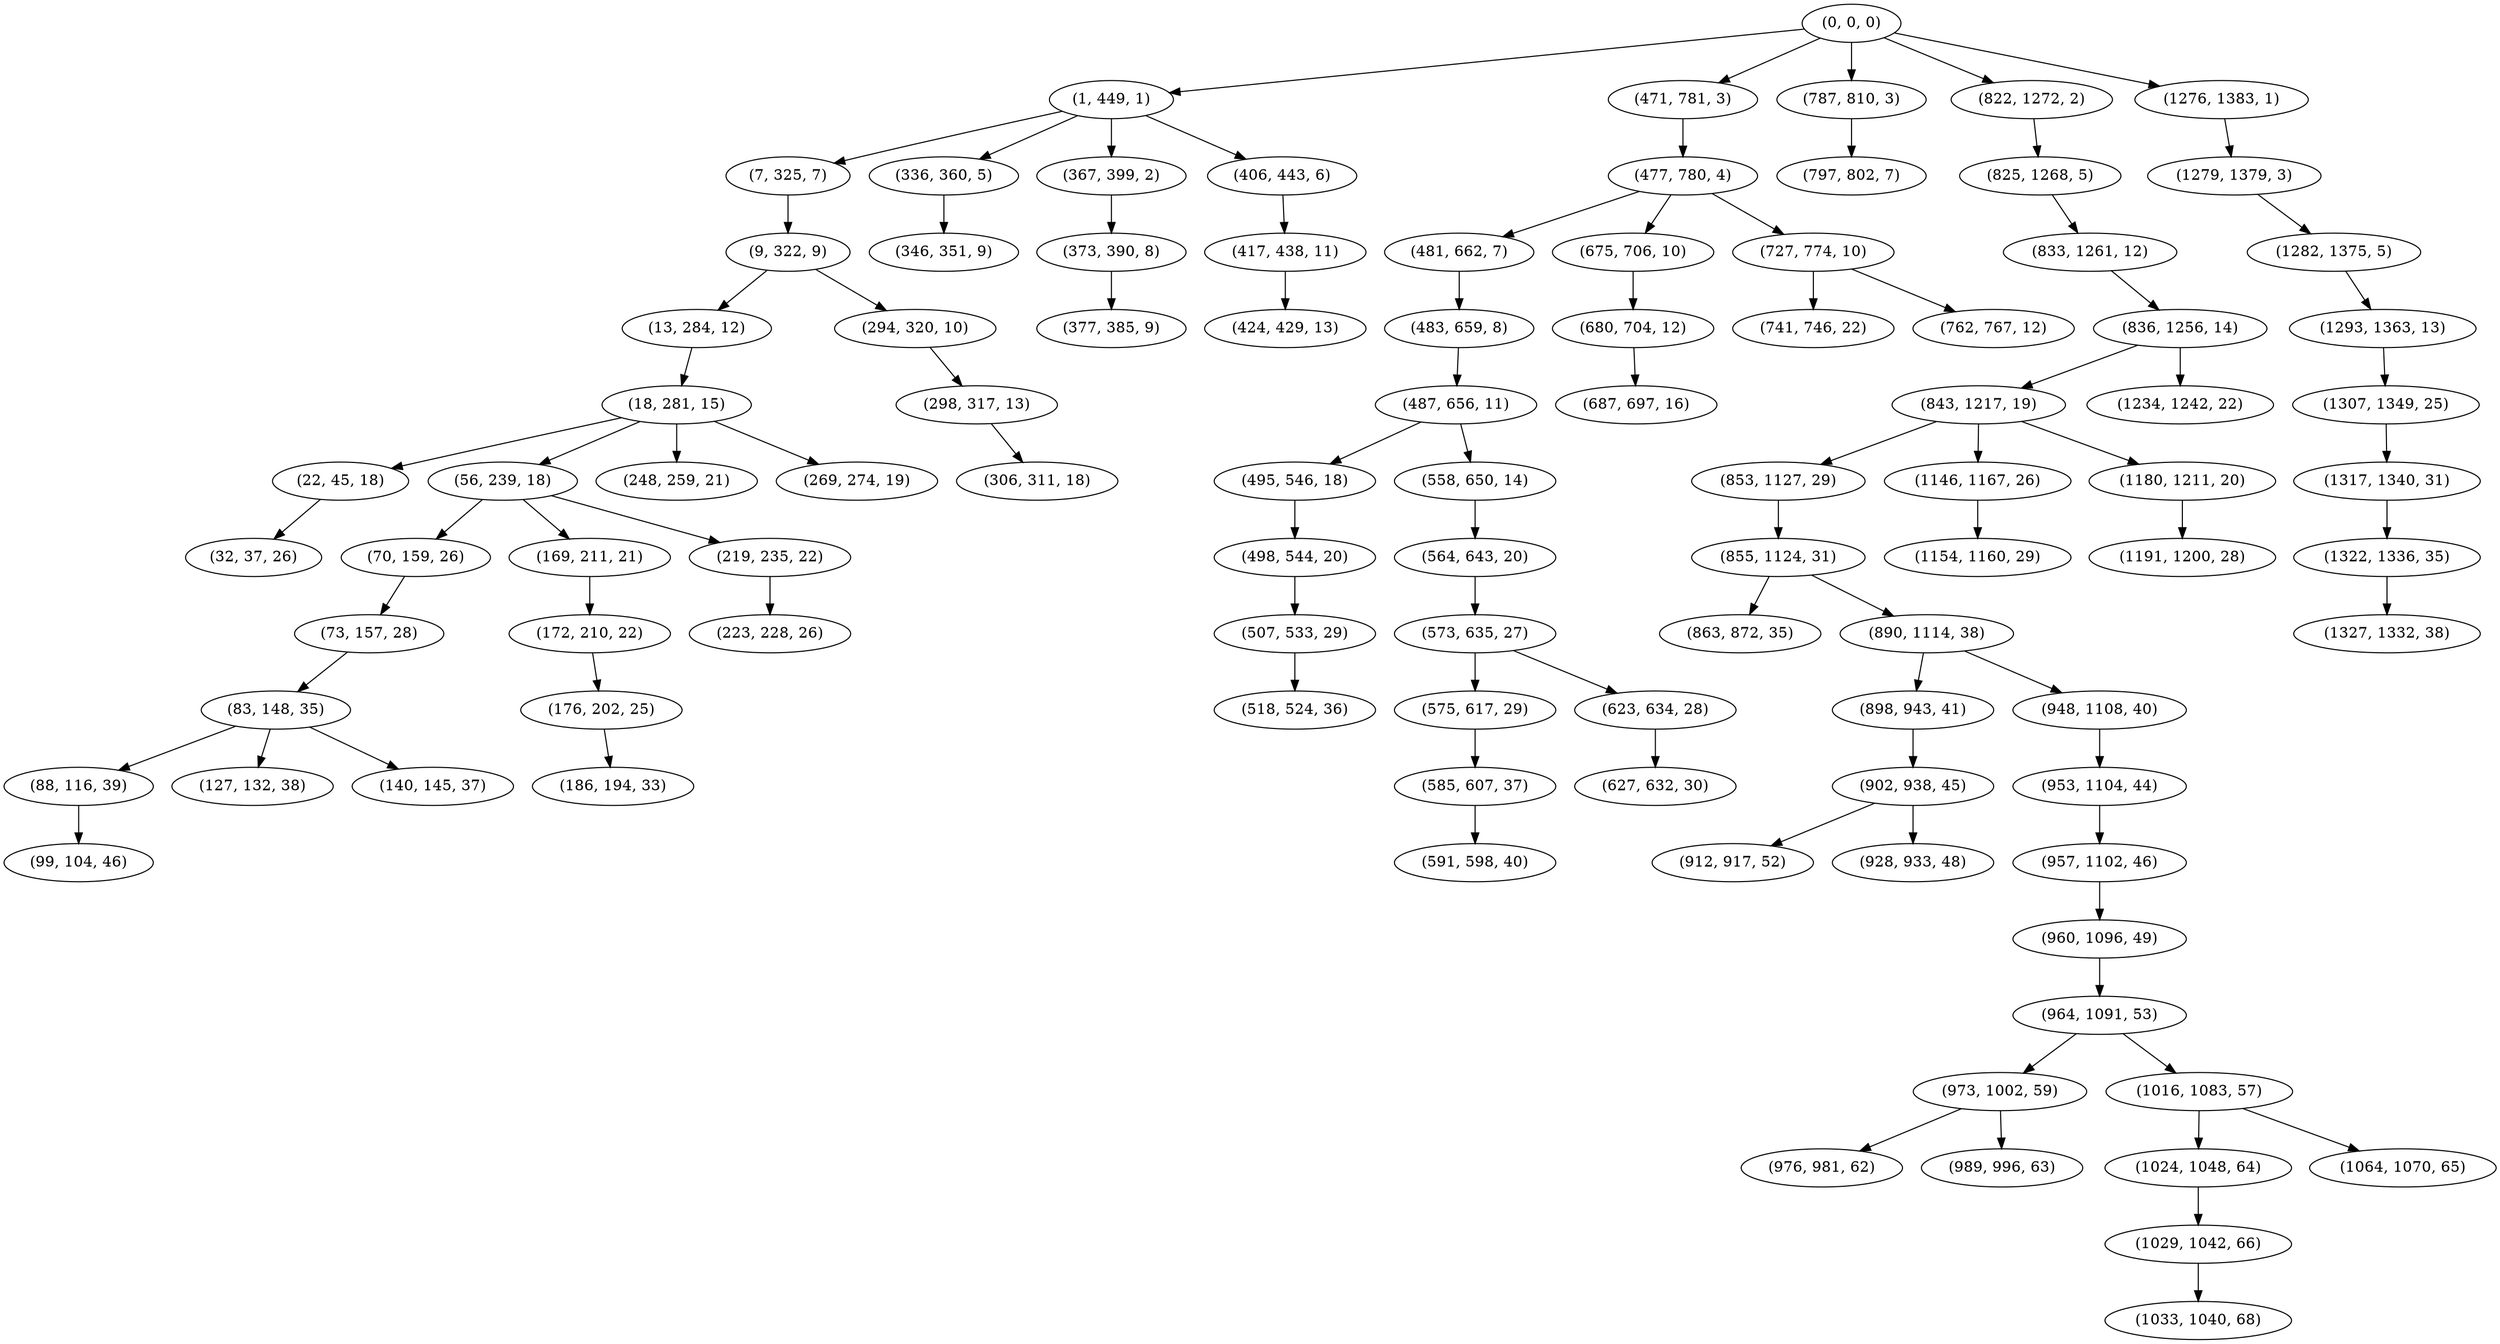 digraph tree {
    "(0, 0, 0)";
    "(1, 449, 1)";
    "(7, 325, 7)";
    "(9, 322, 9)";
    "(13, 284, 12)";
    "(18, 281, 15)";
    "(22, 45, 18)";
    "(32, 37, 26)";
    "(56, 239, 18)";
    "(70, 159, 26)";
    "(73, 157, 28)";
    "(83, 148, 35)";
    "(88, 116, 39)";
    "(99, 104, 46)";
    "(127, 132, 38)";
    "(140, 145, 37)";
    "(169, 211, 21)";
    "(172, 210, 22)";
    "(176, 202, 25)";
    "(186, 194, 33)";
    "(219, 235, 22)";
    "(223, 228, 26)";
    "(248, 259, 21)";
    "(269, 274, 19)";
    "(294, 320, 10)";
    "(298, 317, 13)";
    "(306, 311, 18)";
    "(336, 360, 5)";
    "(346, 351, 9)";
    "(367, 399, 2)";
    "(373, 390, 8)";
    "(377, 385, 9)";
    "(406, 443, 6)";
    "(417, 438, 11)";
    "(424, 429, 13)";
    "(471, 781, 3)";
    "(477, 780, 4)";
    "(481, 662, 7)";
    "(483, 659, 8)";
    "(487, 656, 11)";
    "(495, 546, 18)";
    "(498, 544, 20)";
    "(507, 533, 29)";
    "(518, 524, 36)";
    "(558, 650, 14)";
    "(564, 643, 20)";
    "(573, 635, 27)";
    "(575, 617, 29)";
    "(585, 607, 37)";
    "(591, 598, 40)";
    "(623, 634, 28)";
    "(627, 632, 30)";
    "(675, 706, 10)";
    "(680, 704, 12)";
    "(687, 697, 16)";
    "(727, 774, 10)";
    "(741, 746, 22)";
    "(762, 767, 12)";
    "(787, 810, 3)";
    "(797, 802, 7)";
    "(822, 1272, 2)";
    "(825, 1268, 5)";
    "(833, 1261, 12)";
    "(836, 1256, 14)";
    "(843, 1217, 19)";
    "(853, 1127, 29)";
    "(855, 1124, 31)";
    "(863, 872, 35)";
    "(890, 1114, 38)";
    "(898, 943, 41)";
    "(902, 938, 45)";
    "(912, 917, 52)";
    "(928, 933, 48)";
    "(948, 1108, 40)";
    "(953, 1104, 44)";
    "(957, 1102, 46)";
    "(960, 1096, 49)";
    "(964, 1091, 53)";
    "(973, 1002, 59)";
    "(976, 981, 62)";
    "(989, 996, 63)";
    "(1016, 1083, 57)";
    "(1024, 1048, 64)";
    "(1029, 1042, 66)";
    "(1033, 1040, 68)";
    "(1064, 1070, 65)";
    "(1146, 1167, 26)";
    "(1154, 1160, 29)";
    "(1180, 1211, 20)";
    "(1191, 1200, 28)";
    "(1234, 1242, 22)";
    "(1276, 1383, 1)";
    "(1279, 1379, 3)";
    "(1282, 1375, 5)";
    "(1293, 1363, 13)";
    "(1307, 1349, 25)";
    "(1317, 1340, 31)";
    "(1322, 1336, 35)";
    "(1327, 1332, 38)";
    "(0, 0, 0)" -> "(1, 449, 1)";
    "(0, 0, 0)" -> "(471, 781, 3)";
    "(0, 0, 0)" -> "(787, 810, 3)";
    "(0, 0, 0)" -> "(822, 1272, 2)";
    "(0, 0, 0)" -> "(1276, 1383, 1)";
    "(1, 449, 1)" -> "(7, 325, 7)";
    "(1, 449, 1)" -> "(336, 360, 5)";
    "(1, 449, 1)" -> "(367, 399, 2)";
    "(1, 449, 1)" -> "(406, 443, 6)";
    "(7, 325, 7)" -> "(9, 322, 9)";
    "(9, 322, 9)" -> "(13, 284, 12)";
    "(9, 322, 9)" -> "(294, 320, 10)";
    "(13, 284, 12)" -> "(18, 281, 15)";
    "(18, 281, 15)" -> "(22, 45, 18)";
    "(18, 281, 15)" -> "(56, 239, 18)";
    "(18, 281, 15)" -> "(248, 259, 21)";
    "(18, 281, 15)" -> "(269, 274, 19)";
    "(22, 45, 18)" -> "(32, 37, 26)";
    "(56, 239, 18)" -> "(70, 159, 26)";
    "(56, 239, 18)" -> "(169, 211, 21)";
    "(56, 239, 18)" -> "(219, 235, 22)";
    "(70, 159, 26)" -> "(73, 157, 28)";
    "(73, 157, 28)" -> "(83, 148, 35)";
    "(83, 148, 35)" -> "(88, 116, 39)";
    "(83, 148, 35)" -> "(127, 132, 38)";
    "(83, 148, 35)" -> "(140, 145, 37)";
    "(88, 116, 39)" -> "(99, 104, 46)";
    "(169, 211, 21)" -> "(172, 210, 22)";
    "(172, 210, 22)" -> "(176, 202, 25)";
    "(176, 202, 25)" -> "(186, 194, 33)";
    "(219, 235, 22)" -> "(223, 228, 26)";
    "(294, 320, 10)" -> "(298, 317, 13)";
    "(298, 317, 13)" -> "(306, 311, 18)";
    "(336, 360, 5)" -> "(346, 351, 9)";
    "(367, 399, 2)" -> "(373, 390, 8)";
    "(373, 390, 8)" -> "(377, 385, 9)";
    "(406, 443, 6)" -> "(417, 438, 11)";
    "(417, 438, 11)" -> "(424, 429, 13)";
    "(471, 781, 3)" -> "(477, 780, 4)";
    "(477, 780, 4)" -> "(481, 662, 7)";
    "(477, 780, 4)" -> "(675, 706, 10)";
    "(477, 780, 4)" -> "(727, 774, 10)";
    "(481, 662, 7)" -> "(483, 659, 8)";
    "(483, 659, 8)" -> "(487, 656, 11)";
    "(487, 656, 11)" -> "(495, 546, 18)";
    "(487, 656, 11)" -> "(558, 650, 14)";
    "(495, 546, 18)" -> "(498, 544, 20)";
    "(498, 544, 20)" -> "(507, 533, 29)";
    "(507, 533, 29)" -> "(518, 524, 36)";
    "(558, 650, 14)" -> "(564, 643, 20)";
    "(564, 643, 20)" -> "(573, 635, 27)";
    "(573, 635, 27)" -> "(575, 617, 29)";
    "(573, 635, 27)" -> "(623, 634, 28)";
    "(575, 617, 29)" -> "(585, 607, 37)";
    "(585, 607, 37)" -> "(591, 598, 40)";
    "(623, 634, 28)" -> "(627, 632, 30)";
    "(675, 706, 10)" -> "(680, 704, 12)";
    "(680, 704, 12)" -> "(687, 697, 16)";
    "(727, 774, 10)" -> "(741, 746, 22)";
    "(727, 774, 10)" -> "(762, 767, 12)";
    "(787, 810, 3)" -> "(797, 802, 7)";
    "(822, 1272, 2)" -> "(825, 1268, 5)";
    "(825, 1268, 5)" -> "(833, 1261, 12)";
    "(833, 1261, 12)" -> "(836, 1256, 14)";
    "(836, 1256, 14)" -> "(843, 1217, 19)";
    "(836, 1256, 14)" -> "(1234, 1242, 22)";
    "(843, 1217, 19)" -> "(853, 1127, 29)";
    "(843, 1217, 19)" -> "(1146, 1167, 26)";
    "(843, 1217, 19)" -> "(1180, 1211, 20)";
    "(853, 1127, 29)" -> "(855, 1124, 31)";
    "(855, 1124, 31)" -> "(863, 872, 35)";
    "(855, 1124, 31)" -> "(890, 1114, 38)";
    "(890, 1114, 38)" -> "(898, 943, 41)";
    "(890, 1114, 38)" -> "(948, 1108, 40)";
    "(898, 943, 41)" -> "(902, 938, 45)";
    "(902, 938, 45)" -> "(912, 917, 52)";
    "(902, 938, 45)" -> "(928, 933, 48)";
    "(948, 1108, 40)" -> "(953, 1104, 44)";
    "(953, 1104, 44)" -> "(957, 1102, 46)";
    "(957, 1102, 46)" -> "(960, 1096, 49)";
    "(960, 1096, 49)" -> "(964, 1091, 53)";
    "(964, 1091, 53)" -> "(973, 1002, 59)";
    "(964, 1091, 53)" -> "(1016, 1083, 57)";
    "(973, 1002, 59)" -> "(976, 981, 62)";
    "(973, 1002, 59)" -> "(989, 996, 63)";
    "(1016, 1083, 57)" -> "(1024, 1048, 64)";
    "(1016, 1083, 57)" -> "(1064, 1070, 65)";
    "(1024, 1048, 64)" -> "(1029, 1042, 66)";
    "(1029, 1042, 66)" -> "(1033, 1040, 68)";
    "(1146, 1167, 26)" -> "(1154, 1160, 29)";
    "(1180, 1211, 20)" -> "(1191, 1200, 28)";
    "(1276, 1383, 1)" -> "(1279, 1379, 3)";
    "(1279, 1379, 3)" -> "(1282, 1375, 5)";
    "(1282, 1375, 5)" -> "(1293, 1363, 13)";
    "(1293, 1363, 13)" -> "(1307, 1349, 25)";
    "(1307, 1349, 25)" -> "(1317, 1340, 31)";
    "(1317, 1340, 31)" -> "(1322, 1336, 35)";
    "(1322, 1336, 35)" -> "(1327, 1332, 38)";
}
